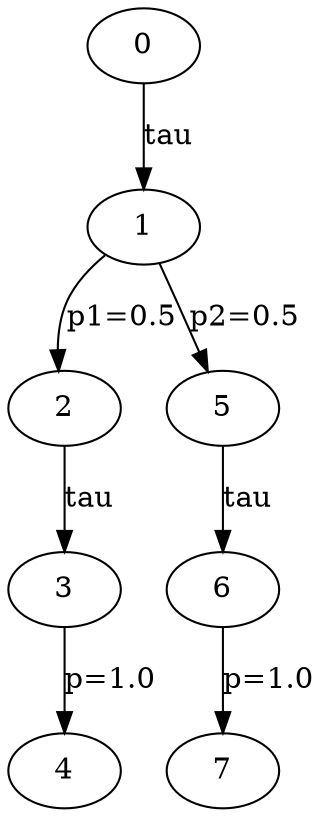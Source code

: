 // The qLTS Q
digraph {
	0 -> 1 [label=tau]
	1 -> 2 [label="p1=0.5"]
	2 -> 3 [label=tau]
	3 -> 4 [label="p=1.0"]
	1 -> 5 [label="p2=0.5"]
	5 -> 6 [label=tau]
	6 -> 7 [label="p=1.0"]
}
